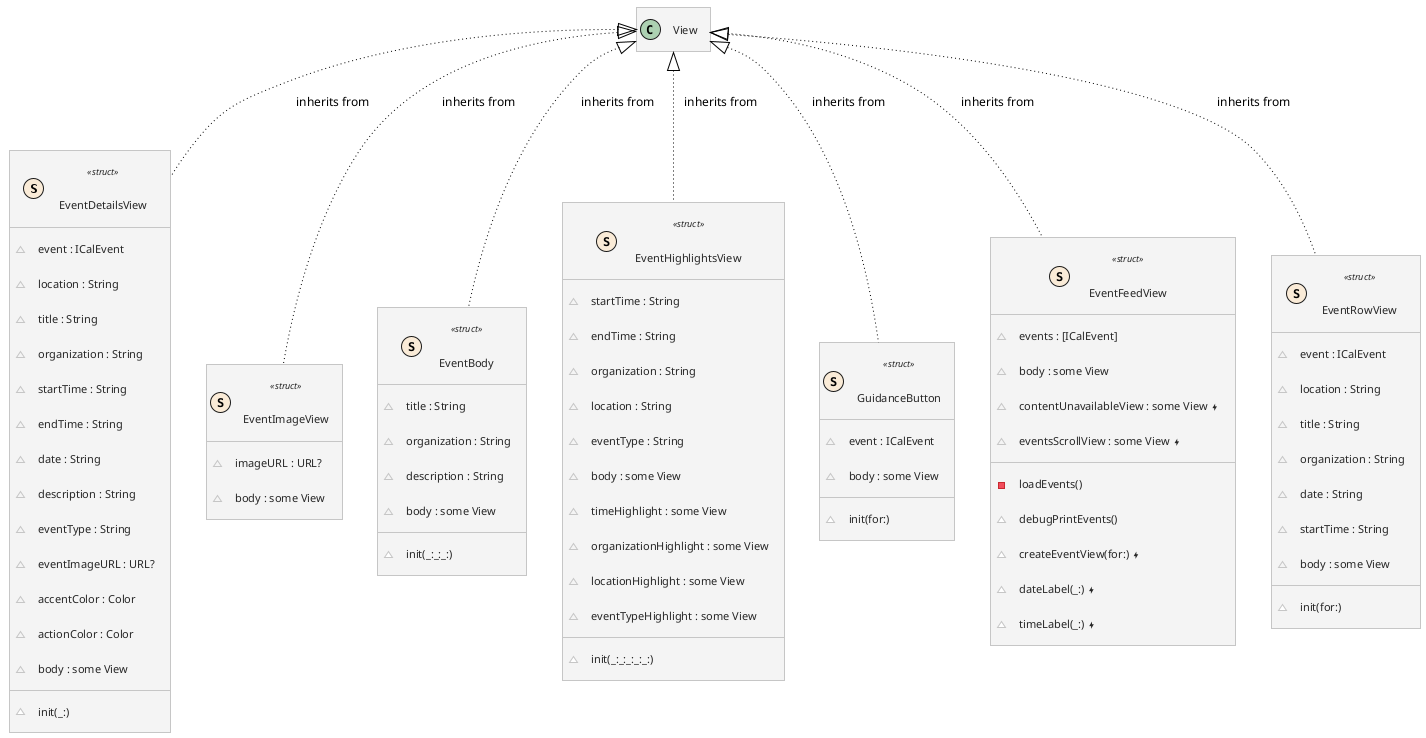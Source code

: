 @startuml Featured Events
!theme carbon-gray
' STYLE START
hide empty members
skinparam backgroundColor transparent
' STYLE END
set namespaceSeparator none


class "EventDetailsView" as EventDetailsView << (S, AntiqueWhite) struct >> { 
  ~event : ICalEvent
  ~init(_:)
  ~location : String
  ~title : String
  ~organization : String
  ~startTime : String
  ~endTime : String
  ~date : String
  ~description : String
  ~eventType : String
  ~eventImageURL : URL?
  ~accentColor : Color
  ~actionColor : Color
  ~body : some View 
}
class "EventImageView" as EventImageView << (S, AntiqueWhite) struct >> { 
  ~imageURL : URL?
  ~body : some View 
}
class "EventBody" as EventBody << (S, AntiqueWhite) struct >> { 
  ~title : String
  ~organization : String
  ~description : String
  ~init(_:_:_:)
  ~body : some View 
}
class "EventHighlightsView" as EventHighlightsView << (S, AntiqueWhite) struct >> { 
  ~startTime : String
  ~endTime : String
  ~organization : String
  ~location : String
  ~eventType : String
  ~init(_:_:_:_:_:)
  ~body : some View
  ~timeHighlight : some View
  ~organizationHighlight : some View
  ~locationHighlight : some View
  ~eventTypeHighlight : some View 
}
class "GuidanceButton" as GuidanceButton << (S, AntiqueWhite) struct >> { 
  ~event : ICalEvent
  ~init(for:)
  ~body : some View 
}
class "EventFeedView" as EventFeedView << (S, AntiqueWhite) struct >> { 
  ~events : [ICalEvent]
  ~body : some View
  -loadEvents()
  ~debugPrintEvents()
  ~contentUnavailableView : some View <&bolt>
  ~eventsScrollView : some View <&bolt>
  ~createEventView(for:) <&bolt>
  ~dateLabel(_:) <&bolt>
  ~timeLabel(_:) <&bolt> 
}
class "EventRowView" as EventRowView << (S, AntiqueWhite) struct >> { 
  ~event : ICalEvent
  ~init(for:)
  ~location : String
  ~title : String
  ~organization : String
  ~date : String
  ~startTime : String
  ~body : some View 
}
View <|-- EventDetailsView #line:Black;line.dotted;text:Black : inherits from
View <|-- EventImageView #line:Black;line.dotted;text:Black : inherits from
View <|-- EventBody #line:Black;line.dotted;text:Black : inherits from
View <|-- EventHighlightsView #line:Black;line.dotted;text:Black : inherits from
View <|-- GuidanceButton #line:Black;line.dotted;text:Black : inherits from
View <|-- EventFeedView #line:Black;line.dotted;text:Black : inherits from
View <|-- EventRowView #line:Black;line.dotted;text:Black : inherits from

@enduml
